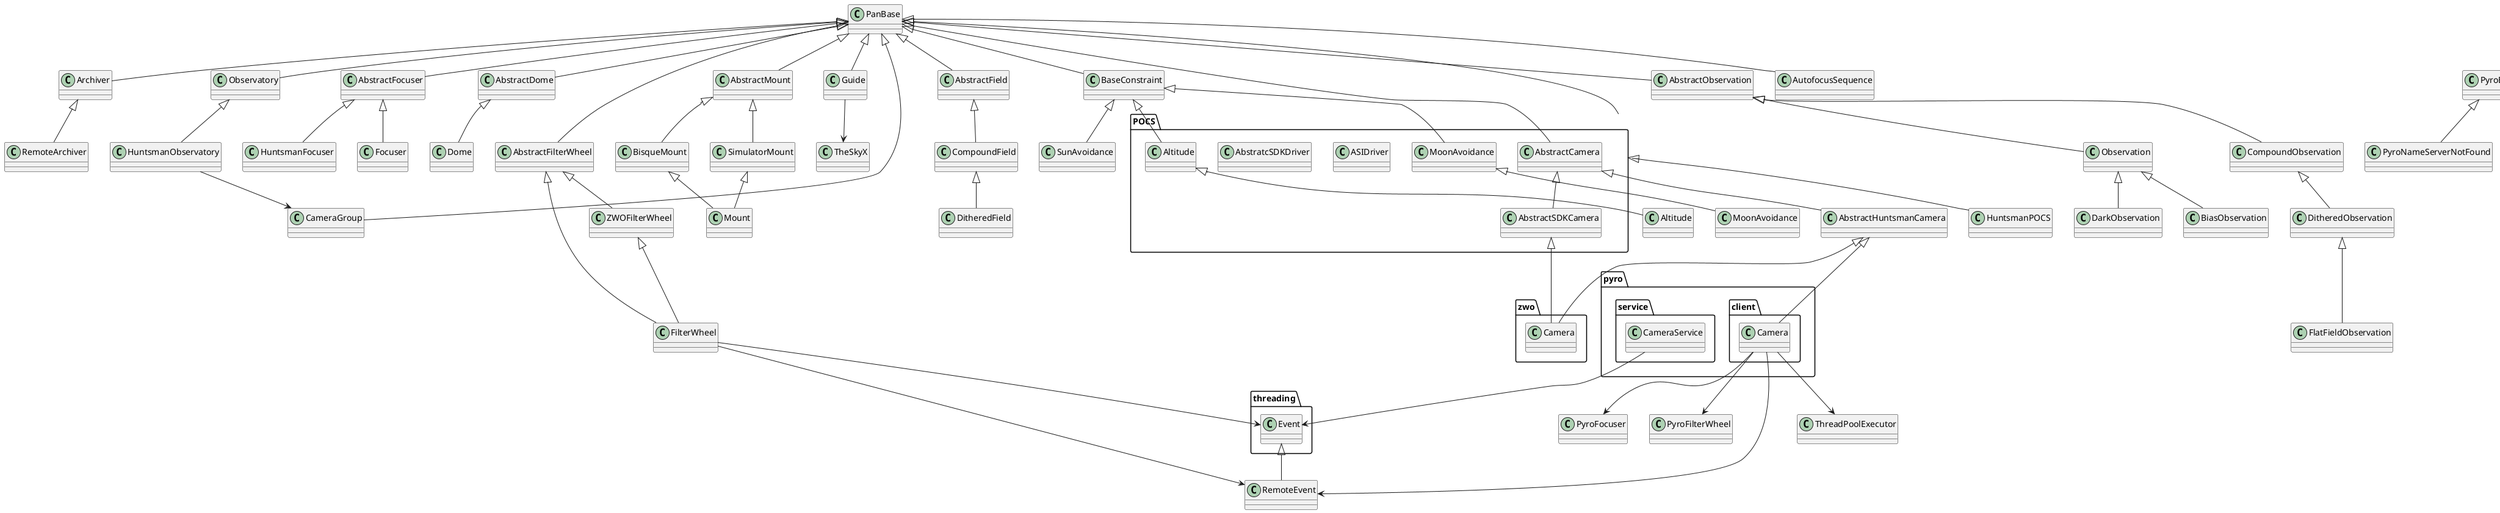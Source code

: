 @startuml

class RemoteArchiver {
}

class Observation {
}

class NotTwilightError {
}

class PyroNameServerNotFound {
}

class HuntsmanPOCS {
}

class NotSafeError {
}

class DitheredField {
}

class SunAvoidance {
}

class zwo.Camera {
}

class pyro.client.Camera {
}

class Guide {
}

class AbstractField {
}

class Altitude {
}

class POCS.Altitude {
}

class BiasObservation {
}

class CameraGroup {
}

class MoonAvoidance {
}

class POCS.MoonAvoidance {
}

class PyroError {
}

class Mount {
}

class FlatFieldObservation {
}

class Focuser {
}

class HuntsmanFocuser {
}

class Dome {
}

class HuntsmanObservatory {
}

class NoDarksDuringTwilightError {
}

class CompoundField {
}

class FilterWheel {
}

class pyro.service.CameraService {
}

class RemoteEvent {
}

class PyroProxyError {
}

class CompoundObservation {
}

class AutofocusSequence {
}

class AbstractHuntsmanCamera {
}

class DarkObservation {
}

class DitheredObservation {
}

class Archiver {
}

class POCS.ASIDriver {
}

class POCS.AbstratcSDKDriver {
}

class POCS.AbstractCamera {
}

class POCS.AbstractSDKCamera {
}

PanBase <|-- Observatory
PanBase <|-- AbstractFocuser
PanBase <|-- AbstractDome
PanBase <|-- POCS.AbstractCamera
PanBase <|-- AbstractFilterWheel
PanBase <|-- POCS
AbstractFilterWheel <|-- ZWOFilterWheel
PanBase <|-- AbstractMount
AbstractMount <|-- SimulatorMount
AbstractMount <|-- BisqueMount

PanBase <|-- BaseConstraint
BaseConstraint <|-- POCS.Altitude
POCS.Altitude <|-- Altitude

BaseConstraint <|-- POCS.MoonAvoidance
POCS.MoonAvoidance <|-- MoonAvoidance

BaseConstraint <|-- SunAvoidance

POCS <|-- HuntsmanPOCS
PanError <|-- NotTwilightError
PanError <|-- NoDarksDuringTwilightError
PanError <|-- NotSafeError
Observatory <|-- HuntsmanObservatory
HuntsmanObservatory --> CameraGroup
PanBase <|-- Guide
Guide --> TheSkyX
BisqueMount <|-- Mount
SimulatorMount <|-- Mount
AbstractDome <|-- Dome
PanBase <|-- AutofocusSequence
PanError <|-- PyroError
PyroError <|-- PyroNameServerNotFound
PyroError <|-- PyroProxyError
threading.Event <|-- RemoteEvent
ZWOFilterWheel <|-- FilterWheel
FilterWheel --> threading.Event
AbstractFilterWheel <|-- FilterWheel
FilterWheel --> RemoteEvent
PanBase <|-- AbstractField
AbstractField <|-- CompoundField
CompoundField <|-- DitheredField

Observation <|-- DarkObservation
Observation <|-- BiasObservation
PanBase <|-- AbstractObservation
AbstractObservation <|-- Observation
AbstractObservation <|-- CompoundObservation
CompoundObservation <|-- DitheredObservation
DitheredObservation <|-- FlatFieldObservation
PanBase <|-- Archiver
AbstractFocuser <|-- Focuser
AbstractFocuser <|-- HuntsmanFocuser
POCS.AbstractCamera <|-- AbstractHuntsmanCamera
POCS.AbstractCamera <|-- POCS.AbstractSDKCamera
POCS.AbstractSDKCamera <|-- zwo.Camera

PanBase <|-- CameraGroup
AbstractHuntsmanCamera <|-- zwo.Camera
AbstractHuntsmanCamera <|-- pyro.client.Camera
pyro.client.Camera --> ThreadPoolExecutor
pyro.client.Camera --> RemoteEvent
pyro.client.Camera --> PyroFocuser
pyro.client.Camera --> PyroFilterWheel
pyro.service.CameraService --> threading.Event
Archiver <|-- RemoteArchiver

@enduml